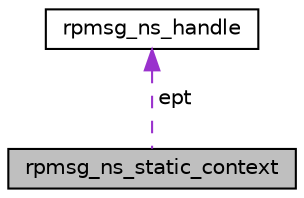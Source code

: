 digraph "rpmsg_ns_static_context"
{
  edge [fontname="Helvetica",fontsize="10",labelfontname="Helvetica",labelfontsize="10"];
  node [fontname="Helvetica",fontsize="10",shape=record];
  Node1 [label="rpmsg_ns_static_context",height=0.2,width=0.4,color="black", fillcolor="grey75", style="filled", fontcolor="black"];
  Node2 -> Node1 [dir="back",color="darkorchid3",fontsize="10",style="dashed",label=" ept" ,fontname="Helvetica"];
  Node2 [label="rpmsg_ns_handle",height=0.2,width=0.4,color="black", fillcolor="white", style="filled",URL="$group__rpmsg__lite.html#structrpmsg__lite__endpoint"];
}
